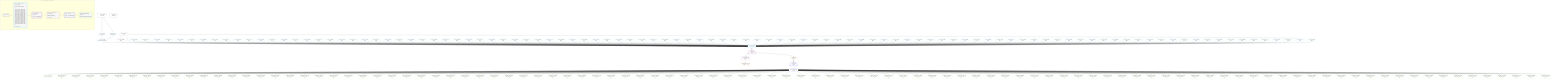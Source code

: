 %%{init: {'themeVariables': { 'fontSize': '12px'}}}%%
graph TD
    classDef path fill:#eee,stroke:#000,color:#000
    classDef plan fill:#fff,stroke-width:1px,color:#000
    classDef itemplan fill:#fff,stroke-width:2px,color:#000
    classDef unbatchedplan fill:#dff,stroke-width:1px,color:#000
    classDef sideeffectplan fill:#fcc,stroke-width:2px,color:#000
    classDef bucket fill:#f6f6f6,color:#000,stroke-width:2px,text-align:left


    %% plan dependencies
    Connection18{{"Connection[18∈0] ➊<br />ᐸ14ᐳ"}}:::plan
    Constant454{{"Constant[454∈0] ➊<br />ᐸ1ᐳ"}}:::plan
    Constant454 --> Connection18
    __Value2["__Value[2∈0] ➊<br />ᐸcontextᐳ"]:::plan
    __Value4["__Value[4∈0] ➊<br />ᐸrootValueᐳ"]:::plan
    PgSelect19[["PgSelect[19∈1] ➊<br />ᐸpersonᐳ"]]:::plan
    Object17{{"Object[17∈1] ➊<br />ᐸ{pgSettings,withPgClient}ᐳ"}}:::plan
    Constant457{{"Constant[457∈1] ➊<br />ᐸ2ᐳ"}}:::plan
    Constant458{{"Constant[458∈1] ➊<br />ᐸ3ᐳ"}}:::plan
    Constant459{{"Constant[459∈1] ➊<br />ᐸ4ᐳ"}}:::plan
    Constant460{{"Constant[460∈1] ➊<br />ᐸ5ᐳ"}}:::plan
    Constant461{{"Constant[461∈1] ➊<br />ᐸ6ᐳ"}}:::plan
    Constant462{{"Constant[462∈1] ➊<br />ᐸ7ᐳ"}}:::plan
    Constant463{{"Constant[463∈1] ➊<br />ᐸ8ᐳ"}}:::plan
    Constant464{{"Constant[464∈1] ➊<br />ᐸ9ᐳ"}}:::plan
    Constant465{{"Constant[465∈1] ➊<br />ᐸ10ᐳ"}}:::plan
    Constant466{{"Constant[466∈1] ➊<br />ᐸ11ᐳ"}}:::plan
    Constant467{{"Constant[467∈1] ➊<br />ᐸ12ᐳ"}}:::plan
    Constant468{{"Constant[468∈1] ➊<br />ᐸ13ᐳ"}}:::plan
    Constant469{{"Constant[469∈1] ➊<br />ᐸ14ᐳ"}}:::plan
    Constant470{{"Constant[470∈1] ➊<br />ᐸ15ᐳ"}}:::plan
    Constant471{{"Constant[471∈1] ➊<br />ᐸ16ᐳ"}}:::plan
    Constant472{{"Constant[472∈1] ➊<br />ᐸ17ᐳ"}}:::plan
    Constant473{{"Constant[473∈1] ➊<br />ᐸ18ᐳ"}}:::plan
    Constant474{{"Constant[474∈1] ➊<br />ᐸ19ᐳ"}}:::plan
    Constant475{{"Constant[475∈1] ➊<br />ᐸ20ᐳ"}}:::plan
    Constant476{{"Constant[476∈1] ➊<br />ᐸ21ᐳ"}}:::plan
    Constant477{{"Constant[477∈1] ➊<br />ᐸ22ᐳ"}}:::plan
    Constant478{{"Constant[478∈1] ➊<br />ᐸ23ᐳ"}}:::plan
    Constant479{{"Constant[479∈1] ➊<br />ᐸ24ᐳ"}}:::plan
    Constant480{{"Constant[480∈1] ➊<br />ᐸ25ᐳ"}}:::plan
    Constant481{{"Constant[481∈1] ➊<br />ᐸ26ᐳ"}}:::plan
    Constant482{{"Constant[482∈1] ➊<br />ᐸ27ᐳ"}}:::plan
    Constant483{{"Constant[483∈1] ➊<br />ᐸ28ᐳ"}}:::plan
    Constant484{{"Constant[484∈1] ➊<br />ᐸ29ᐳ"}}:::plan
    Constant485{{"Constant[485∈1] ➊<br />ᐸ30ᐳ"}}:::plan
    Constant486{{"Constant[486∈1] ➊<br />ᐸ31ᐳ"}}:::plan
    Constant487{{"Constant[487∈1] ➊<br />ᐸ32ᐳ"}}:::plan
    Constant488{{"Constant[488∈1] ➊<br />ᐸ33ᐳ"}}:::plan
    Constant489{{"Constant[489∈1] ➊<br />ᐸ34ᐳ"}}:::plan
    Constant490{{"Constant[490∈1] ➊<br />ᐸ35ᐳ"}}:::plan
    Constant491{{"Constant[491∈1] ➊<br />ᐸ36ᐳ"}}:::plan
    Constant492{{"Constant[492∈1] ➊<br />ᐸ37ᐳ"}}:::plan
    Constant493{{"Constant[493∈1] ➊<br />ᐸ38ᐳ"}}:::plan
    Constant494{{"Constant[494∈1] ➊<br />ᐸ39ᐳ"}}:::plan
    Constant495{{"Constant[495∈1] ➊<br />ᐸ40ᐳ"}}:::plan
    Constant496{{"Constant[496∈1] ➊<br />ᐸ41ᐳ"}}:::plan
    Constant497{{"Constant[497∈1] ➊<br />ᐸ42ᐳ"}}:::plan
    Constant498{{"Constant[498∈1] ➊<br />ᐸ43ᐳ"}}:::plan
    Constant499{{"Constant[499∈1] ➊<br />ᐸ44ᐳ"}}:::plan
    Constant500{{"Constant[500∈1] ➊<br />ᐸ45ᐳ"}}:::plan
    Constant501{{"Constant[501∈1] ➊<br />ᐸ46ᐳ"}}:::plan
    Constant502{{"Constant[502∈1] ➊<br />ᐸ47ᐳ"}}:::plan
    Constant503{{"Constant[503∈1] ➊<br />ᐸ48ᐳ"}}:::plan
    Constant504{{"Constant[504∈1] ➊<br />ᐸ49ᐳ"}}:::plan
    Constant505{{"Constant[505∈1] ➊<br />ᐸ50ᐳ"}}:::plan
    Constant506{{"Constant[506∈1] ➊<br />ᐸ51ᐳ"}}:::plan
    Constant507{{"Constant[507∈1] ➊<br />ᐸ52ᐳ"}}:::plan
    Constant508{{"Constant[508∈1] ➊<br />ᐸ53ᐳ"}}:::plan
    Constant509{{"Constant[509∈1] ➊<br />ᐸ54ᐳ"}}:::plan
    Constant510{{"Constant[510∈1] ➊<br />ᐸ55ᐳ"}}:::plan
    Constant511{{"Constant[511∈1] ➊<br />ᐸ56ᐳ"}}:::plan
    Constant512{{"Constant[512∈1] ➊<br />ᐸ57ᐳ"}}:::plan
    Constant513{{"Constant[513∈1] ➊<br />ᐸ58ᐳ"}}:::plan
    Constant514{{"Constant[514∈1] ➊<br />ᐸ59ᐳ"}}:::plan
    Constant515{{"Constant[515∈1] ➊<br />ᐸ60ᐳ"}}:::plan
    Constant516{{"Constant[516∈1] ➊<br />ᐸ61ᐳ"}}:::plan
    Constant517{{"Constant[517∈1] ➊<br />ᐸ62ᐳ"}}:::plan
    Constant518{{"Constant[518∈1] ➊<br />ᐸ63ᐳ"}}:::plan
    Constant519{{"Constant[519∈1] ➊<br />ᐸ64ᐳ"}}:::plan
    Constant520{{"Constant[520∈1] ➊<br />ᐸ65ᐳ"}}:::plan
    Constant521{{"Constant[521∈1] ➊<br />ᐸ66ᐳ"}}:::plan
    Constant522{{"Constant[522∈1] ➊<br />ᐸ67ᐳ"}}:::plan
    Constant523{{"Constant[523∈1] ➊<br />ᐸ68ᐳ"}}:::plan
    Constant524{{"Constant[524∈1] ➊<br />ᐸ69ᐳ"}}:::plan
    Constant525{{"Constant[525∈1] ➊<br />ᐸ70ᐳ"}}:::plan
    Constant526{{"Constant[526∈1] ➊<br />ᐸ71ᐳ"}}:::plan
    Constant527{{"Constant[527∈1] ➊<br />ᐸ72ᐳ"}}:::plan
    Constant528{{"Constant[528∈1] ➊<br />ᐸ73ᐳ"}}:::plan
    Constant529{{"Constant[529∈1] ➊<br />ᐸ74ᐳ"}}:::plan
    Constant530{{"Constant[530∈1] ➊<br />ᐸ75ᐳ"}}:::plan
    Constant531{{"Constant[531∈1] ➊<br />ᐸ76ᐳ"}}:::plan
    Constant532{{"Constant[532∈1] ➊<br />ᐸ77ᐳ"}}:::plan
    Constant533{{"Constant[533∈1] ➊<br />ᐸ78ᐳ"}}:::plan
    Constant534{{"Constant[534∈1] ➊<br />ᐸ79ᐳ"}}:::plan
    Constant535{{"Constant[535∈1] ➊<br />ᐸ80ᐳ"}}:::plan
    Constant536{{"Constant[536∈1] ➊<br />ᐸ81ᐳ"}}:::plan
    Constant537{{"Constant[537∈1] ➊<br />ᐸ82ᐳ"}}:::plan
    Constant538{{"Constant[538∈1] ➊<br />ᐸ83ᐳ"}}:::plan
    Constant539{{"Constant[539∈1] ➊<br />ᐸ84ᐳ"}}:::plan
    Constant540{{"Constant[540∈1] ➊<br />ᐸ85ᐳ"}}:::plan
    Constant541{{"Constant[541∈1] ➊<br />ᐸ86ᐳ"}}:::plan
    Constant542{{"Constant[542∈1] ➊<br />ᐸ87ᐳ"}}:::plan
    Constant543{{"Constant[543∈1] ➊<br />ᐸ88ᐳ"}}:::plan
    Constant544{{"Constant[544∈1] ➊<br />ᐸ89ᐳ"}}:::plan
    Constant545{{"Constant[545∈1] ➊<br />ᐸ90ᐳ"}}:::plan
    Constant546{{"Constant[546∈1] ➊<br />ᐸ91ᐳ"}}:::plan
    Constant547{{"Constant[547∈1] ➊<br />ᐸ92ᐳ"}}:::plan
    Constant548{{"Constant[548∈1] ➊<br />ᐸ93ᐳ"}}:::plan
    Constant549{{"Constant[549∈1] ➊<br />ᐸ94ᐳ"}}:::plan
    Constant550{{"Constant[550∈1] ➊<br />ᐸ95ᐳ"}}:::plan
    Constant551{{"Constant[551∈1] ➊<br />ᐸ96ᐳ"}}:::plan
    Constant552{{"Constant[552∈1] ➊<br />ᐸ97ᐳ"}}:::plan
    Constant553{{"Constant[553∈1] ➊<br />ᐸ98ᐳ"}}:::plan
    Constant554{{"Constant[554∈1] ➊<br />ᐸ99ᐳ"}}:::plan
    Constant555{{"Constant[555∈1] ➊<br />ᐸ100ᐳ"}}:::plan
    Constant556{{"Constant[556∈1] ➊<br />ᐸ101ᐳ"}}:::plan
    Constant557{{"Constant[557∈1] ➊<br />ᐸ102ᐳ"}}:::plan
    Constant558{{"Constant[558∈1] ➊<br />ᐸ103ᐳ"}}:::plan
    Object17 & Connection18 & Constant454 & Constant457 & Constant458 & Constant459 & Constant460 & Constant461 & Constant462 & Constant463 & Constant464 & Constant465 & Constant466 & Constant467 & Constant468 & Constant469 & Constant470 & Constant471 & Constant472 & Constant473 & Constant474 & Constant475 & Constant476 & Constant477 & Constant478 & Constant479 & Constant480 & Constant481 & Constant482 & Constant483 & Constant484 & Constant485 & Constant486 & Constant487 & Constant488 & Constant489 & Constant490 & Constant491 & Constant492 & Constant493 & Constant494 & Constant495 & Constant496 & Constant497 & Constant498 & Constant499 & Constant500 & Constant501 & Constant502 & Constant503 & Constant504 & Constant505 & Constant506 & Constant507 & Constant508 & Constant509 & Constant510 & Constant511 & Constant512 & Constant513 & Constant514 & Constant515 & Constant516 & Constant517 & Constant518 & Constant519 & Constant520 & Constant521 & Constant522 & Constant523 & Constant524 & Constant525 & Constant526 & Constant527 & Constant528 & Constant529 & Constant530 & Constant531 & Constant532 & Constant533 & Constant534 & Constant535 & Constant536 & Constant537 & Constant538 & Constant539 & Constant540 & Constant541 & Constant542 & Constant543 & Constant544 & Constant545 & Constant546 & Constant547 & Constant548 & Constant549 & Constant550 & Constant551 & Constant552 & Constant553 & Constant554 & Constant555 & Constant556 & Constant557 & Constant558 --> PgSelect19
    Access15{{"Access[15∈1] ➊<br />ᐸ2.pgSettingsᐳ"}}:::plan
    Access16{{"Access[16∈1] ➊<br />ᐸ2.withPgClientᐳ"}}:::plan
    Access15 & Access16 --> Object17
    __Value2 --> Access15
    __Value2 --> Access16
    Connection36{{"Connection[36∈1] ➊<br />ᐸ32ᐳ"}}:::plan
    Constant454 --> Connection36
    __Item20[/"__Item[20∈2]<br />ᐸ19ᐳ"\]:::itemplan
    PgSelect19 ==> __Item20
    PgSelectSingle21{{"PgSelectSingle[21∈2]<br />ᐸpersonᐳ"}}:::plan
    __Item20 --> PgSelectSingle21
    PgClassExpression22{{"PgClassExpression[22∈3]<br />ᐸ__person__.”id”ᐳ"}}:::plan
    PgSelectSingle21 --> PgClassExpression22
    Access453{{"Access[453∈3]<br />ᐸ20.0ᐳ"}}:::plan
    __Item20 --> Access453
    __Item38[/"__Item[38∈4]<br />ᐸ453ᐳ"\]:::itemplan
    Access453 ==> __Item38
    PgSelectSingle39{{"PgSelectSingle[39∈4]<br />ᐸpostᐳ"}}:::plan
    __Item38 --> PgSelectSingle39
    PgClassExpression40{{"PgClassExpression[40∈5]<br />ᐸ__post__.”headline”ᐳ"}}:::plan
    PgSelectSingle39 --> PgClassExpression40
    PgClassExpression44{{"PgClassExpression[44∈5]<br />ᐸ”a”.”post_...lder! */<br />)ᐳ"}}:::plan
    PgSelectSingle39 --> PgClassExpression44
    PgClassExpression48{{"PgClassExpression[48∈5]<br />ᐸ”a”.”post_...lder! */<br />)ᐳ"}}:::plan
    PgSelectSingle39 --> PgClassExpression48
    PgClassExpression52{{"PgClassExpression[52∈5]<br />ᐸ”a”.”post_...lder! */<br />)ᐳ"}}:::plan
    PgSelectSingle39 --> PgClassExpression52
    PgClassExpression56{{"PgClassExpression[56∈5]<br />ᐸ”a”.”post_...lder! */<br />)ᐳ"}}:::plan
    PgSelectSingle39 --> PgClassExpression56
    PgClassExpression60{{"PgClassExpression[60∈5]<br />ᐸ”a”.”post_...lder! */<br />)ᐳ"}}:::plan
    PgSelectSingle39 --> PgClassExpression60
    PgClassExpression64{{"PgClassExpression[64∈5]<br />ᐸ”a”.”post_...lder! */<br />)ᐳ"}}:::plan
    PgSelectSingle39 --> PgClassExpression64
    PgClassExpression68{{"PgClassExpression[68∈5]<br />ᐸ”a”.”post_...lder! */<br />)ᐳ"}}:::plan
    PgSelectSingle39 --> PgClassExpression68
    PgClassExpression72{{"PgClassExpression[72∈5]<br />ᐸ”a”.”post_...lder! */<br />)ᐳ"}}:::plan
    PgSelectSingle39 --> PgClassExpression72
    PgClassExpression76{{"PgClassExpression[76∈5]<br />ᐸ”a”.”post_...lder! */<br />)ᐳ"}}:::plan
    PgSelectSingle39 --> PgClassExpression76
    PgClassExpression80{{"PgClassExpression[80∈5]<br />ᐸ”a”.”post_...lder! */<br />)ᐳ"}}:::plan
    PgSelectSingle39 --> PgClassExpression80
    PgClassExpression84{{"PgClassExpression[84∈5]<br />ᐸ”a”.”post_...lder! */<br />)ᐳ"}}:::plan
    PgSelectSingle39 --> PgClassExpression84
    PgClassExpression88{{"PgClassExpression[88∈5]<br />ᐸ”a”.”post_...lder! */<br />)ᐳ"}}:::plan
    PgSelectSingle39 --> PgClassExpression88
    PgClassExpression92{{"PgClassExpression[92∈5]<br />ᐸ”a”.”post_...lder! */<br />)ᐳ"}}:::plan
    PgSelectSingle39 --> PgClassExpression92
    PgClassExpression96{{"PgClassExpression[96∈5]<br />ᐸ”a”.”post_...lder! */<br />)ᐳ"}}:::plan
    PgSelectSingle39 --> PgClassExpression96
    PgClassExpression100{{"PgClassExpression[100∈5]<br />ᐸ”a”.”post_...lder! */<br />)ᐳ"}}:::plan
    PgSelectSingle39 --> PgClassExpression100
    PgClassExpression104{{"PgClassExpression[104∈5]<br />ᐸ”a”.”post_...lder! */<br />)ᐳ"}}:::plan
    PgSelectSingle39 --> PgClassExpression104
    PgClassExpression108{{"PgClassExpression[108∈5]<br />ᐸ”a”.”post_...lder! */<br />)ᐳ"}}:::plan
    PgSelectSingle39 --> PgClassExpression108
    PgClassExpression112{{"PgClassExpression[112∈5]<br />ᐸ”a”.”post_...lder! */<br />)ᐳ"}}:::plan
    PgSelectSingle39 --> PgClassExpression112
    PgClassExpression116{{"PgClassExpression[116∈5]<br />ᐸ”a”.”post_...lder! */<br />)ᐳ"}}:::plan
    PgSelectSingle39 --> PgClassExpression116
    PgClassExpression120{{"PgClassExpression[120∈5]<br />ᐸ”a”.”post_...lder! */<br />)ᐳ"}}:::plan
    PgSelectSingle39 --> PgClassExpression120
    PgClassExpression124{{"PgClassExpression[124∈5]<br />ᐸ”a”.”post_...lder! */<br />)ᐳ"}}:::plan
    PgSelectSingle39 --> PgClassExpression124
    PgClassExpression128{{"PgClassExpression[128∈5]<br />ᐸ”a”.”post_...lder! */<br />)ᐳ"}}:::plan
    PgSelectSingle39 --> PgClassExpression128
    PgClassExpression132{{"PgClassExpression[132∈5]<br />ᐸ”a”.”post_...lder! */<br />)ᐳ"}}:::plan
    PgSelectSingle39 --> PgClassExpression132
    PgClassExpression136{{"PgClassExpression[136∈5]<br />ᐸ”a”.”post_...lder! */<br />)ᐳ"}}:::plan
    PgSelectSingle39 --> PgClassExpression136
    PgClassExpression140{{"PgClassExpression[140∈5]<br />ᐸ”a”.”post_...lder! */<br />)ᐳ"}}:::plan
    PgSelectSingle39 --> PgClassExpression140
    PgClassExpression144{{"PgClassExpression[144∈5]<br />ᐸ”a”.”post_...lder! */<br />)ᐳ"}}:::plan
    PgSelectSingle39 --> PgClassExpression144
    PgClassExpression148{{"PgClassExpression[148∈5]<br />ᐸ”a”.”post_...lder! */<br />)ᐳ"}}:::plan
    PgSelectSingle39 --> PgClassExpression148
    PgClassExpression152{{"PgClassExpression[152∈5]<br />ᐸ”a”.”post_...lder! */<br />)ᐳ"}}:::plan
    PgSelectSingle39 --> PgClassExpression152
    PgClassExpression156{{"PgClassExpression[156∈5]<br />ᐸ”a”.”post_...lder! */<br />)ᐳ"}}:::plan
    PgSelectSingle39 --> PgClassExpression156
    PgClassExpression160{{"PgClassExpression[160∈5]<br />ᐸ”a”.”post_...lder! */<br />)ᐳ"}}:::plan
    PgSelectSingle39 --> PgClassExpression160
    PgClassExpression164{{"PgClassExpression[164∈5]<br />ᐸ”a”.”post_...lder! */<br />)ᐳ"}}:::plan
    PgSelectSingle39 --> PgClassExpression164
    PgClassExpression168{{"PgClassExpression[168∈5]<br />ᐸ”a”.”post_...lder! */<br />)ᐳ"}}:::plan
    PgSelectSingle39 --> PgClassExpression168
    PgClassExpression172{{"PgClassExpression[172∈5]<br />ᐸ”a”.”post_...lder! */<br />)ᐳ"}}:::plan
    PgSelectSingle39 --> PgClassExpression172
    PgClassExpression176{{"PgClassExpression[176∈5]<br />ᐸ”a”.”post_...lder! */<br />)ᐳ"}}:::plan
    PgSelectSingle39 --> PgClassExpression176
    PgClassExpression180{{"PgClassExpression[180∈5]<br />ᐸ”a”.”post_...lder! */<br />)ᐳ"}}:::plan
    PgSelectSingle39 --> PgClassExpression180
    PgClassExpression184{{"PgClassExpression[184∈5]<br />ᐸ”a”.”post_...lder! */<br />)ᐳ"}}:::plan
    PgSelectSingle39 --> PgClassExpression184
    PgClassExpression188{{"PgClassExpression[188∈5]<br />ᐸ”a”.”post_...lder! */<br />)ᐳ"}}:::plan
    PgSelectSingle39 --> PgClassExpression188
    PgClassExpression192{{"PgClassExpression[192∈5]<br />ᐸ”a”.”post_...lder! */<br />)ᐳ"}}:::plan
    PgSelectSingle39 --> PgClassExpression192
    PgClassExpression196{{"PgClassExpression[196∈5]<br />ᐸ”a”.”post_...lder! */<br />)ᐳ"}}:::plan
    PgSelectSingle39 --> PgClassExpression196
    PgClassExpression200{{"PgClassExpression[200∈5]<br />ᐸ”a”.”post_...lder! */<br />)ᐳ"}}:::plan
    PgSelectSingle39 --> PgClassExpression200
    PgClassExpression204{{"PgClassExpression[204∈5]<br />ᐸ”a”.”post_...lder! */<br />)ᐳ"}}:::plan
    PgSelectSingle39 --> PgClassExpression204
    PgClassExpression208{{"PgClassExpression[208∈5]<br />ᐸ”a”.”post_...lder! */<br />)ᐳ"}}:::plan
    PgSelectSingle39 --> PgClassExpression208
    PgClassExpression212{{"PgClassExpression[212∈5]<br />ᐸ”a”.”post_...lder! */<br />)ᐳ"}}:::plan
    PgSelectSingle39 --> PgClassExpression212
    PgClassExpression216{{"PgClassExpression[216∈5]<br />ᐸ”a”.”post_...lder! */<br />)ᐳ"}}:::plan
    PgSelectSingle39 --> PgClassExpression216
    PgClassExpression220{{"PgClassExpression[220∈5]<br />ᐸ”a”.”post_...lder! */<br />)ᐳ"}}:::plan
    PgSelectSingle39 --> PgClassExpression220
    PgClassExpression224{{"PgClassExpression[224∈5]<br />ᐸ”a”.”post_...lder! */<br />)ᐳ"}}:::plan
    PgSelectSingle39 --> PgClassExpression224
    PgClassExpression228{{"PgClassExpression[228∈5]<br />ᐸ”a”.”post_...lder! */<br />)ᐳ"}}:::plan
    PgSelectSingle39 --> PgClassExpression228
    PgClassExpression232{{"PgClassExpression[232∈5]<br />ᐸ”a”.”post_...lder! */<br />)ᐳ"}}:::plan
    PgSelectSingle39 --> PgClassExpression232
    PgClassExpression236{{"PgClassExpression[236∈5]<br />ᐸ”a”.”post_...lder! */<br />)ᐳ"}}:::plan
    PgSelectSingle39 --> PgClassExpression236
    PgClassExpression240{{"PgClassExpression[240∈5]<br />ᐸ”a”.”post_...lder! */<br />)ᐳ"}}:::plan
    PgSelectSingle39 --> PgClassExpression240
    PgClassExpression244{{"PgClassExpression[244∈5]<br />ᐸ”a”.”post_...lder! */<br />)ᐳ"}}:::plan
    PgSelectSingle39 --> PgClassExpression244
    PgClassExpression248{{"PgClassExpression[248∈5]<br />ᐸ”a”.”post_...lder! */<br />)ᐳ"}}:::plan
    PgSelectSingle39 --> PgClassExpression248
    PgClassExpression252{{"PgClassExpression[252∈5]<br />ᐸ”a”.”post_...lder! */<br />)ᐳ"}}:::plan
    PgSelectSingle39 --> PgClassExpression252
    PgClassExpression256{{"PgClassExpression[256∈5]<br />ᐸ”a”.”post_...lder! */<br />)ᐳ"}}:::plan
    PgSelectSingle39 --> PgClassExpression256
    PgClassExpression260{{"PgClassExpression[260∈5]<br />ᐸ”a”.”post_...lder! */<br />)ᐳ"}}:::plan
    PgSelectSingle39 --> PgClassExpression260
    PgClassExpression264{{"PgClassExpression[264∈5]<br />ᐸ”a”.”post_...lder! */<br />)ᐳ"}}:::plan
    PgSelectSingle39 --> PgClassExpression264
    PgClassExpression268{{"PgClassExpression[268∈5]<br />ᐸ”a”.”post_...lder! */<br />)ᐳ"}}:::plan
    PgSelectSingle39 --> PgClassExpression268
    PgClassExpression272{{"PgClassExpression[272∈5]<br />ᐸ”a”.”post_...lder! */<br />)ᐳ"}}:::plan
    PgSelectSingle39 --> PgClassExpression272
    PgClassExpression276{{"PgClassExpression[276∈5]<br />ᐸ”a”.”post_...lder! */<br />)ᐳ"}}:::plan
    PgSelectSingle39 --> PgClassExpression276
    PgClassExpression280{{"PgClassExpression[280∈5]<br />ᐸ”a”.”post_...lder! */<br />)ᐳ"}}:::plan
    PgSelectSingle39 --> PgClassExpression280
    PgClassExpression284{{"PgClassExpression[284∈5]<br />ᐸ”a”.”post_...lder! */<br />)ᐳ"}}:::plan
    PgSelectSingle39 --> PgClassExpression284
    PgClassExpression288{{"PgClassExpression[288∈5]<br />ᐸ”a”.”post_...lder! */<br />)ᐳ"}}:::plan
    PgSelectSingle39 --> PgClassExpression288
    PgClassExpression292{{"PgClassExpression[292∈5]<br />ᐸ”a”.”post_...lder! */<br />)ᐳ"}}:::plan
    PgSelectSingle39 --> PgClassExpression292
    PgClassExpression296{{"PgClassExpression[296∈5]<br />ᐸ”a”.”post_...lder! */<br />)ᐳ"}}:::plan
    PgSelectSingle39 --> PgClassExpression296
    PgClassExpression300{{"PgClassExpression[300∈5]<br />ᐸ”a”.”post_...lder! */<br />)ᐳ"}}:::plan
    PgSelectSingle39 --> PgClassExpression300
    PgClassExpression304{{"PgClassExpression[304∈5]<br />ᐸ”a”.”post_...lder! */<br />)ᐳ"}}:::plan
    PgSelectSingle39 --> PgClassExpression304
    PgClassExpression308{{"PgClassExpression[308∈5]<br />ᐸ”a”.”post_...lder! */<br />)ᐳ"}}:::plan
    PgSelectSingle39 --> PgClassExpression308
    PgClassExpression312{{"PgClassExpression[312∈5]<br />ᐸ”a”.”post_...lder! */<br />)ᐳ"}}:::plan
    PgSelectSingle39 --> PgClassExpression312
    PgClassExpression316{{"PgClassExpression[316∈5]<br />ᐸ”a”.”post_...lder! */<br />)ᐳ"}}:::plan
    PgSelectSingle39 --> PgClassExpression316
    PgClassExpression320{{"PgClassExpression[320∈5]<br />ᐸ”a”.”post_...lder! */<br />)ᐳ"}}:::plan
    PgSelectSingle39 --> PgClassExpression320
    PgClassExpression324{{"PgClassExpression[324∈5]<br />ᐸ”a”.”post_...lder! */<br />)ᐳ"}}:::plan
    PgSelectSingle39 --> PgClassExpression324
    PgClassExpression328{{"PgClassExpression[328∈5]<br />ᐸ”a”.”post_...lder! */<br />)ᐳ"}}:::plan
    PgSelectSingle39 --> PgClassExpression328
    PgClassExpression332{{"PgClassExpression[332∈5]<br />ᐸ”a”.”post_...lder! */<br />)ᐳ"}}:::plan
    PgSelectSingle39 --> PgClassExpression332
    PgClassExpression336{{"PgClassExpression[336∈5]<br />ᐸ”a”.”post_...lder! */<br />)ᐳ"}}:::plan
    PgSelectSingle39 --> PgClassExpression336
    PgClassExpression340{{"PgClassExpression[340∈5]<br />ᐸ”a”.”post_...lder! */<br />)ᐳ"}}:::plan
    PgSelectSingle39 --> PgClassExpression340
    PgClassExpression344{{"PgClassExpression[344∈5]<br />ᐸ”a”.”post_...lder! */<br />)ᐳ"}}:::plan
    PgSelectSingle39 --> PgClassExpression344
    PgClassExpression348{{"PgClassExpression[348∈5]<br />ᐸ”a”.”post_...lder! */<br />)ᐳ"}}:::plan
    PgSelectSingle39 --> PgClassExpression348
    PgClassExpression352{{"PgClassExpression[352∈5]<br />ᐸ”a”.”post_...lder! */<br />)ᐳ"}}:::plan
    PgSelectSingle39 --> PgClassExpression352
    PgClassExpression356{{"PgClassExpression[356∈5]<br />ᐸ”a”.”post_...lder! */<br />)ᐳ"}}:::plan
    PgSelectSingle39 --> PgClassExpression356
    PgClassExpression360{{"PgClassExpression[360∈5]<br />ᐸ”a”.”post_...lder! */<br />)ᐳ"}}:::plan
    PgSelectSingle39 --> PgClassExpression360
    PgClassExpression364{{"PgClassExpression[364∈5]<br />ᐸ”a”.”post_...lder! */<br />)ᐳ"}}:::plan
    PgSelectSingle39 --> PgClassExpression364
    PgClassExpression368{{"PgClassExpression[368∈5]<br />ᐸ”a”.”post_...lder! */<br />)ᐳ"}}:::plan
    PgSelectSingle39 --> PgClassExpression368
    PgClassExpression372{{"PgClassExpression[372∈5]<br />ᐸ”a”.”post_...lder! */<br />)ᐳ"}}:::plan
    PgSelectSingle39 --> PgClassExpression372
    PgClassExpression376{{"PgClassExpression[376∈5]<br />ᐸ”a”.”post_...lder! */<br />)ᐳ"}}:::plan
    PgSelectSingle39 --> PgClassExpression376
    PgClassExpression380{{"PgClassExpression[380∈5]<br />ᐸ”a”.”post_...lder! */<br />)ᐳ"}}:::plan
    PgSelectSingle39 --> PgClassExpression380
    PgClassExpression384{{"PgClassExpression[384∈5]<br />ᐸ”a”.”post_...lder! */<br />)ᐳ"}}:::plan
    PgSelectSingle39 --> PgClassExpression384
    PgClassExpression388{{"PgClassExpression[388∈5]<br />ᐸ”a”.”post_...lder! */<br />)ᐳ"}}:::plan
    PgSelectSingle39 --> PgClassExpression388
    PgClassExpression392{{"PgClassExpression[392∈5]<br />ᐸ”a”.”post_...lder! */<br />)ᐳ"}}:::plan
    PgSelectSingle39 --> PgClassExpression392
    PgClassExpression396{{"PgClassExpression[396∈5]<br />ᐸ”a”.”post_...lder! */<br />)ᐳ"}}:::plan
    PgSelectSingle39 --> PgClassExpression396
    PgClassExpression400{{"PgClassExpression[400∈5]<br />ᐸ”a”.”post_...lder! */<br />)ᐳ"}}:::plan
    PgSelectSingle39 --> PgClassExpression400
    PgClassExpression404{{"PgClassExpression[404∈5]<br />ᐸ”a”.”post_...lder! */<br />)ᐳ"}}:::plan
    PgSelectSingle39 --> PgClassExpression404
    PgClassExpression408{{"PgClassExpression[408∈5]<br />ᐸ”a”.”post_...lder! */<br />)ᐳ"}}:::plan
    PgSelectSingle39 --> PgClassExpression408
    PgClassExpression412{{"PgClassExpression[412∈5]<br />ᐸ”a”.”post_...lder! */<br />)ᐳ"}}:::plan
    PgSelectSingle39 --> PgClassExpression412
    PgClassExpression416{{"PgClassExpression[416∈5]<br />ᐸ”a”.”post_...lder! */<br />)ᐳ"}}:::plan
    PgSelectSingle39 --> PgClassExpression416
    PgClassExpression420{{"PgClassExpression[420∈5]<br />ᐸ”a”.”post_...lder! */<br />)ᐳ"}}:::plan
    PgSelectSingle39 --> PgClassExpression420
    PgClassExpression424{{"PgClassExpression[424∈5]<br />ᐸ”a”.”post_...lder! */<br />)ᐳ"}}:::plan
    PgSelectSingle39 --> PgClassExpression424
    PgClassExpression428{{"PgClassExpression[428∈5]<br />ᐸ”a”.”post_...lder! */<br />)ᐳ"}}:::plan
    PgSelectSingle39 --> PgClassExpression428
    PgClassExpression432{{"PgClassExpression[432∈5]<br />ᐸ”a”.”post_...lder! */<br />)ᐳ"}}:::plan
    PgSelectSingle39 --> PgClassExpression432
    PgClassExpression436{{"PgClassExpression[436∈5]<br />ᐸ”a”.”post_...lder! */<br />)ᐳ"}}:::plan
    PgSelectSingle39 --> PgClassExpression436
    PgClassExpression440{{"PgClassExpression[440∈5]<br />ᐸ”a”.”post_...lder! */<br />)ᐳ"}}:::plan
    PgSelectSingle39 --> PgClassExpression440
    PgClassExpression444{{"PgClassExpression[444∈5]<br />ᐸ”a”.”post_...lder! */<br />)ᐳ"}}:::plan
    PgSelectSingle39 --> PgClassExpression444
    PgClassExpression448{{"PgClassExpression[448∈5]<br />ᐸ”a”.”post_...lder! */<br />)ᐳ"}}:::plan
    PgSelectSingle39 --> PgClassExpression448
    PgClassExpression452{{"PgClassExpression[452∈5]<br />ᐸ”a”.”post_...lder! */<br />)ᐳ"}}:::plan
    PgSelectSingle39 --> PgClassExpression452

    %% define steps

    subgraph "Buckets for queries/v4/json-overflow-nested"
    Bucket0("Bucket 0 (root)"):::bucket
    classDef bucket0 stroke:#696969
    class Bucket0,__Value2,__Value4,Connection18,Constant454 bucket0
    Bucket1("Bucket 1 (nullableBoundary)<br />Deps: 2, 18, 454<br /><br />ROOT Connectionᐸ14ᐳ[18]<br />1: <br />ᐳ: 15, 16, 36, 457, 458, 459, 460, 461, 462, 463, 464, 465, 466, 467, 468, 469, 470, 471, 472, 473, 474, 475, 476, 477, 478, 479, 480, 481, 482, 483, 484, 485, 486, 487, 488, 489, 490, 491, 492, 493, 494, 495, 496, 497, 498, 499, 500, 501, 502, 503, 504, 505, 506, 507, 508, 509, 510, 511, 512, 513, 514, 515, 516, 517, 518, 519, 520, 521, 522, 523, 524, 525, 526, 527, 528, 529, 530, 531, 532, 533, 534, 535, 536, 537, 538, 539, 540, 541, 542, 543, 544, 545, 546, 547, 548, 549, 550, 551, 552, 553, 554, 555, 556, 557, 558, 17<br />2: PgSelect[19]"):::bucket
    classDef bucket1 stroke:#00bfff
    class Bucket1,Access15,Access16,Object17,PgSelect19,Connection36,Constant457,Constant458,Constant459,Constant460,Constant461,Constant462,Constant463,Constant464,Constant465,Constant466,Constant467,Constant468,Constant469,Constant470,Constant471,Constant472,Constant473,Constant474,Constant475,Constant476,Constant477,Constant478,Constant479,Constant480,Constant481,Constant482,Constant483,Constant484,Constant485,Constant486,Constant487,Constant488,Constant489,Constant490,Constant491,Constant492,Constant493,Constant494,Constant495,Constant496,Constant497,Constant498,Constant499,Constant500,Constant501,Constant502,Constant503,Constant504,Constant505,Constant506,Constant507,Constant508,Constant509,Constant510,Constant511,Constant512,Constant513,Constant514,Constant515,Constant516,Constant517,Constant518,Constant519,Constant520,Constant521,Constant522,Constant523,Constant524,Constant525,Constant526,Constant527,Constant528,Constant529,Constant530,Constant531,Constant532,Constant533,Constant534,Constant535,Constant536,Constant537,Constant538,Constant539,Constant540,Constant541,Constant542,Constant543,Constant544,Constant545,Constant546,Constant547,Constant548,Constant549,Constant550,Constant551,Constant552,Constant553,Constant554,Constant555,Constant556,Constant557,Constant558 bucket1
    Bucket2("Bucket 2 (listItem)<br />Deps: 36<br /><br />ROOT __Item{2}ᐸ19ᐳ[20]"):::bucket
    classDef bucket2 stroke:#7f007f
    class Bucket2,__Item20,PgSelectSingle21 bucket2
    Bucket3("Bucket 3 (nullableBoundary)<br />Deps: 21, 20, 36<br /><br />ROOT PgSelectSingle{2}ᐸpersonᐳ[21]"):::bucket
    classDef bucket3 stroke:#ffa500
    class Bucket3,PgClassExpression22,Access453 bucket3
    Bucket4("Bucket 4 (listItem)<br /><br />ROOT __Item{4}ᐸ453ᐳ[38]"):::bucket
    classDef bucket4 stroke:#0000ff
    class Bucket4,__Item38,PgSelectSingle39 bucket4
    Bucket5("Bucket 5 (nullableBoundary)<br />Deps: 39<br /><br />ROOT PgSelectSingle{4}ᐸpostᐳ[39]"):::bucket
    classDef bucket5 stroke:#7fff00
    class Bucket5,PgClassExpression40,PgClassExpression44,PgClassExpression48,PgClassExpression52,PgClassExpression56,PgClassExpression60,PgClassExpression64,PgClassExpression68,PgClassExpression72,PgClassExpression76,PgClassExpression80,PgClassExpression84,PgClassExpression88,PgClassExpression92,PgClassExpression96,PgClassExpression100,PgClassExpression104,PgClassExpression108,PgClassExpression112,PgClassExpression116,PgClassExpression120,PgClassExpression124,PgClassExpression128,PgClassExpression132,PgClassExpression136,PgClassExpression140,PgClassExpression144,PgClassExpression148,PgClassExpression152,PgClassExpression156,PgClassExpression160,PgClassExpression164,PgClassExpression168,PgClassExpression172,PgClassExpression176,PgClassExpression180,PgClassExpression184,PgClassExpression188,PgClassExpression192,PgClassExpression196,PgClassExpression200,PgClassExpression204,PgClassExpression208,PgClassExpression212,PgClassExpression216,PgClassExpression220,PgClassExpression224,PgClassExpression228,PgClassExpression232,PgClassExpression236,PgClassExpression240,PgClassExpression244,PgClassExpression248,PgClassExpression252,PgClassExpression256,PgClassExpression260,PgClassExpression264,PgClassExpression268,PgClassExpression272,PgClassExpression276,PgClassExpression280,PgClassExpression284,PgClassExpression288,PgClassExpression292,PgClassExpression296,PgClassExpression300,PgClassExpression304,PgClassExpression308,PgClassExpression312,PgClassExpression316,PgClassExpression320,PgClassExpression324,PgClassExpression328,PgClassExpression332,PgClassExpression336,PgClassExpression340,PgClassExpression344,PgClassExpression348,PgClassExpression352,PgClassExpression356,PgClassExpression360,PgClassExpression364,PgClassExpression368,PgClassExpression372,PgClassExpression376,PgClassExpression380,PgClassExpression384,PgClassExpression388,PgClassExpression392,PgClassExpression396,PgClassExpression400,PgClassExpression404,PgClassExpression408,PgClassExpression412,PgClassExpression416,PgClassExpression420,PgClassExpression424,PgClassExpression428,PgClassExpression432,PgClassExpression436,PgClassExpression440,PgClassExpression444,PgClassExpression448,PgClassExpression452 bucket5
    Bucket0 --> Bucket1
    Bucket1 --> Bucket2
    Bucket2 --> Bucket3
    Bucket3 --> Bucket4
    Bucket4 --> Bucket5
    end